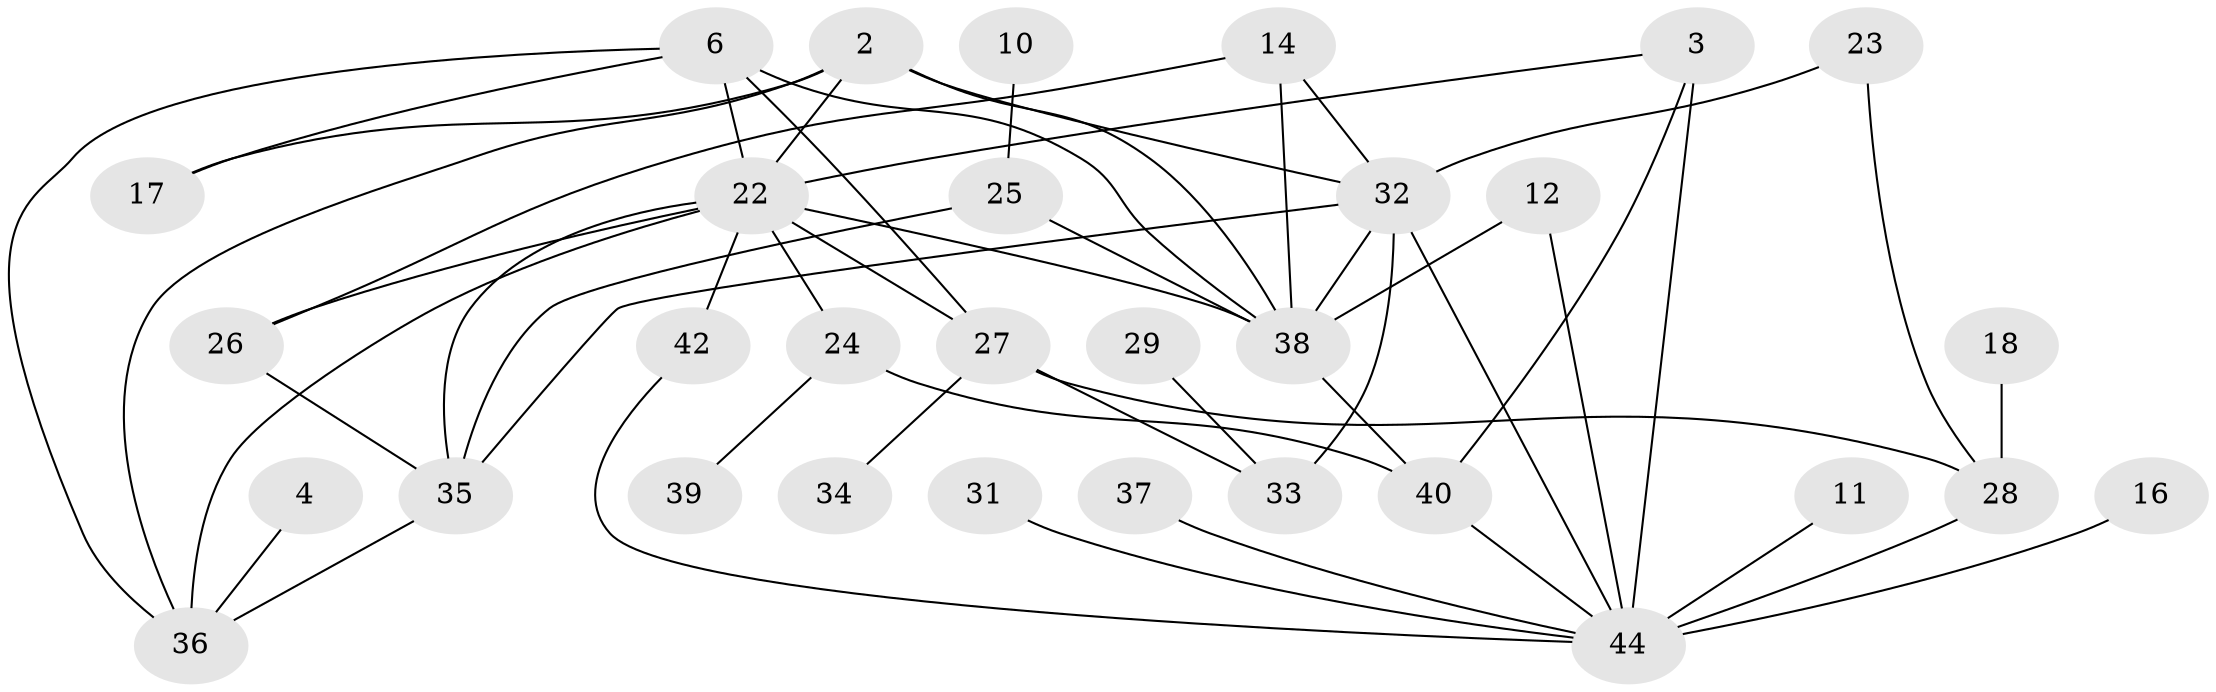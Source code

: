 // original degree distribution, {1: 0.2545454545454545, 3: 0.18181818181818182, 0: 0.10909090909090909, 5: 0.05454545454545454, 2: 0.24545454545454545, 6: 0.03636363636363636, 4: 0.1, 7: 0.01818181818181818}
// Generated by graph-tools (version 1.1) at 2025/35/03/04/25 23:35:47]
// undirected, 31 vertices, 52 edges
graph export_dot {
  node [color=gray90,style=filled];
  2;
  3;
  4;
  6;
  10;
  11;
  12;
  14;
  16;
  17;
  18;
  22;
  23;
  24;
  25;
  26;
  27;
  28;
  29;
  31;
  32;
  33;
  34;
  35;
  36;
  37;
  38;
  39;
  40;
  42;
  44;
  2 -- 17 [weight=1.0];
  2 -- 22 [weight=1.0];
  2 -- 32 [weight=1.0];
  2 -- 36 [weight=1.0];
  2 -- 38 [weight=1.0];
  3 -- 22 [weight=2.0];
  3 -- 40 [weight=1.0];
  3 -- 44 [weight=3.0];
  4 -- 36 [weight=1.0];
  6 -- 17 [weight=1.0];
  6 -- 22 [weight=1.0];
  6 -- 27 [weight=1.0];
  6 -- 36 [weight=1.0];
  6 -- 38 [weight=2.0];
  10 -- 25 [weight=1.0];
  11 -- 44 [weight=1.0];
  12 -- 38 [weight=2.0];
  12 -- 44 [weight=2.0];
  14 -- 26 [weight=1.0];
  14 -- 32 [weight=1.0];
  14 -- 38 [weight=1.0];
  16 -- 44 [weight=1.0];
  18 -- 28 [weight=1.0];
  22 -- 24 [weight=1.0];
  22 -- 26 [weight=1.0];
  22 -- 27 [weight=1.0];
  22 -- 35 [weight=1.0];
  22 -- 36 [weight=1.0];
  22 -- 38 [weight=1.0];
  22 -- 42 [weight=2.0];
  23 -- 28 [weight=1.0];
  23 -- 32 [weight=1.0];
  24 -- 39 [weight=1.0];
  24 -- 40 [weight=1.0];
  25 -- 35 [weight=1.0];
  25 -- 38 [weight=1.0];
  26 -- 35 [weight=1.0];
  27 -- 28 [weight=1.0];
  27 -- 33 [weight=1.0];
  27 -- 34 [weight=1.0];
  28 -- 44 [weight=1.0];
  29 -- 33 [weight=1.0];
  31 -- 44 [weight=1.0];
  32 -- 33 [weight=2.0];
  32 -- 35 [weight=1.0];
  32 -- 38 [weight=1.0];
  32 -- 44 [weight=1.0];
  35 -- 36 [weight=1.0];
  37 -- 44 [weight=1.0];
  38 -- 40 [weight=1.0];
  40 -- 44 [weight=1.0];
  42 -- 44 [weight=2.0];
}
